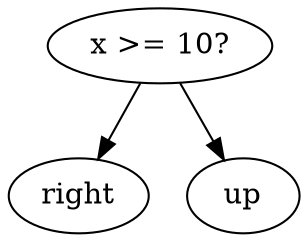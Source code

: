 digraph tree {
    "0x0" [label="x >= 10?"];
    "0x1" [label="right"];
    "0x2" [label="up"];
    "0x0" -> "0x1";
    "0x0" -> "0x2";
}
